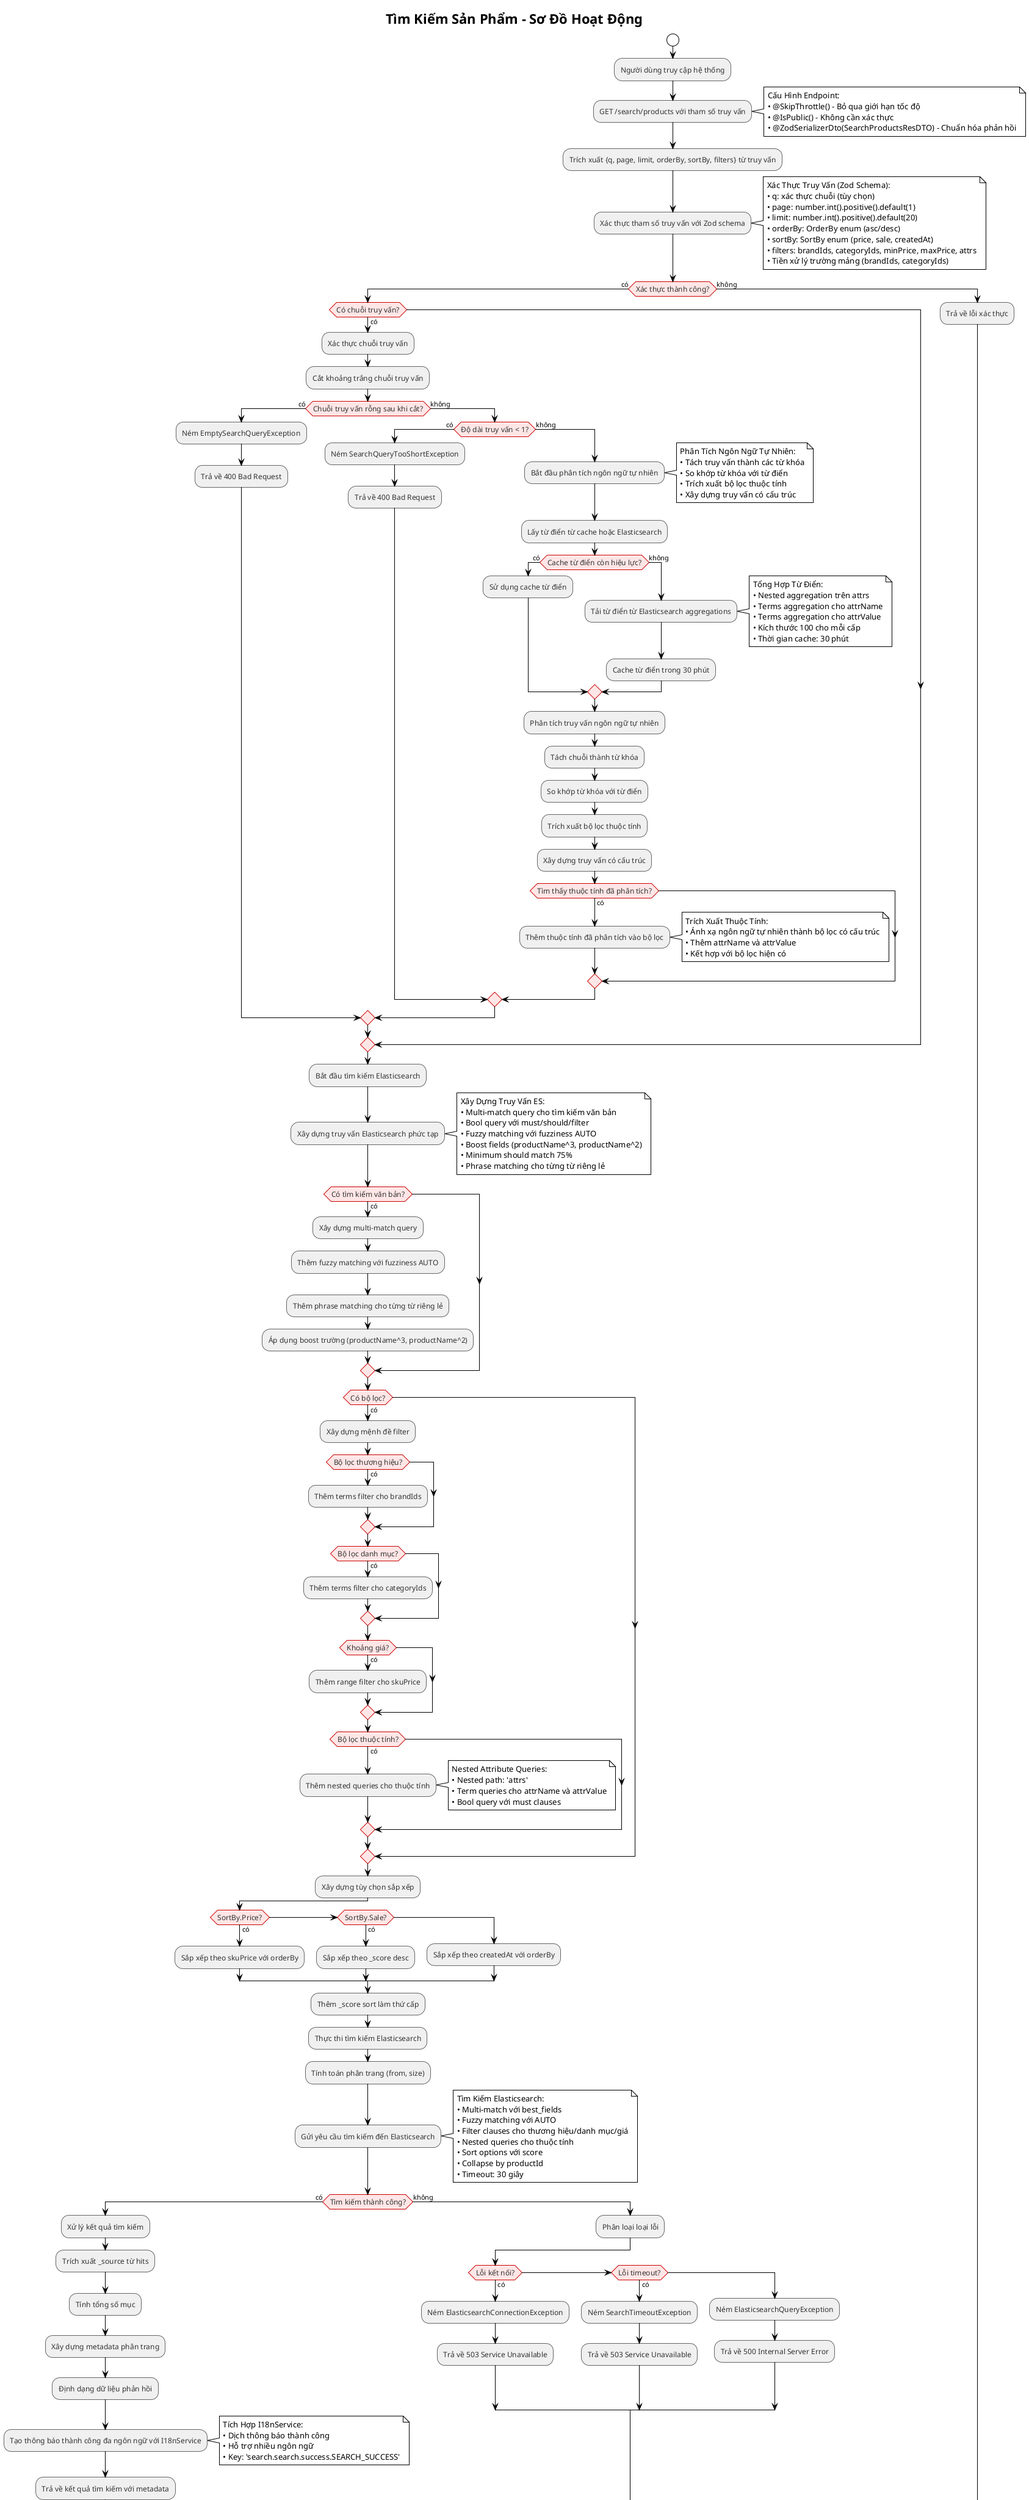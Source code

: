 @startuml Search Management Activity Diagram
!theme plain
skinparam backgroundColor #FFFFFF
skinparam activityFontSize 12
skinparam activityFontColor #333333
skinparam activityBorderColor #666666
skinparam activityBackgroundColor #F0F0F0
skinparam activityDiamondBackgroundColor #FFE6E6
skinparam activityDiamondBorderColor #CC0000

title Tìm Kiếm Sản Phẩm - Sơ Đồ Hoạt Động

start

:Người dùng truy cập hệ thống;

:GET /search/products với tham số truy vấn;
note right
Cấu Hình Endpoint:
• @SkipThrottle() - Bỏ qua giới hạn tốc độ
• @IsPublic() - Không cần xác thực
• @ZodSerializerDto(SearchProductsResDTO) - Chuẩn hóa phản hồi
end note

:Trích xuất {q, page, limit, orderBy, sortBy, filters} từ truy vấn;
:Xác thực tham số truy vấn với Zod schema;
note right
Xác Thực Truy Vấn (Zod Schema):
• q: xác thực chuỗi (tùy chọn)
• page: number.int().positive().default(1)
• limit: number.int().positive().default(20)
• orderBy: OrderBy enum (asc/desc)
• sortBy: SortBy enum (price, sale, createdAt)
• filters: brandIds, categoryIds, minPrice, maxPrice, attrs
• Tiền xử lý trường mảng (brandIds, categoryIds)
end note

if (Xác thực thành công?) then (có)
  if (Có chuỗi truy vấn?) then (có)
    :Xác thực chuỗi truy vấn;
    :Cắt khoảng trắng chuỗi truy vấn;
    if (Chuỗi truy vấn rỗng sau khi cắt?) then (có)
      :Ném EmptySearchQueryException;
      :Trả về 400 Bad Request;
    else (không)
      if (Độ dài truy vấn < 1?) then (có)
        :Ném SearchQueryTooShortException;
        :Trả về 400 Bad Request;
      else (không)
        :Bắt đầu phân tích ngôn ngữ tự nhiên;
        note right
          Phân Tích Ngôn Ngữ Tự Nhiên:
          • Tách truy vấn thành các từ khóa
          • So khớp từ khóa với từ điển
          • Trích xuất bộ lọc thuộc tính
          • Xây dựng truy vấn có cấu trúc
          end note
        :Lấy từ điển từ cache hoặc Elasticsearch;
        if (Cache từ điển còn hiệu lực?) then (có)
          :Sử dụng cache từ điển;
        else (không)
          :Tải từ điển từ Elasticsearch aggregations;
          note right
            Tổng Hợp Từ Điển:
            • Nested aggregation trên attrs
            • Terms aggregation cho attrName
            • Terms aggregation cho attrValue
            • Kích thước 100 cho mỗi cấp
            • Thời gian cache: 30 phút
            end note
          :Cache từ điển trong 30 phút;
        endif
        :Phân tích truy vấn ngôn ngữ tự nhiên;
        :Tách chuỗi thành từ khóa;
        :So khớp từ khóa với từ điển;
        :Trích xuất bộ lọc thuộc tính;
        :Xây dựng truy vấn có cấu trúc;
        if (Tìm thấy thuộc tính đã phân tích?) then (có)
          :Thêm thuộc tính đã phân tích vào bộ lọc;
          note right
            Trích Xuất Thuộc Tính:
            • Ánh xạ ngôn ngữ tự nhiên thành bộ lọc có cấu trúc
            • Thêm attrName và attrValue
            • Kết hợp với bộ lọc hiện có
            end note
        endif
      endif
    endif
  endif

  :Bắt đầu tìm kiếm Elasticsearch;
  :Xây dựng truy vấn Elasticsearch phức tạp;
  note right
    Xây Dựng Truy Vấn ES:
    • Multi-match query cho tìm kiếm văn bản
    • Bool query với must/should/filter
    • Fuzzy matching với fuzziness AUTO
    • Boost fields (productName^3, productName^2)
    • Minimum should match 75%
    • Phrase matching cho từng từ riêng lẻ
    end note

  if (Có tìm kiếm văn bản?) then (có)
    :Xây dựng multi-match query;
    :Thêm fuzzy matching với fuzziness AUTO;
    :Thêm phrase matching cho từng từ riêng lẻ;
    :Áp dụng boost trường (productName^3, productName^2);
  endif

  if (Có bộ lọc?) then (có)
    :Xây dựng mệnh đề filter;
    if (Bộ lọc thương hiệu?) then (có)
      :Thêm terms filter cho brandIds;
    endif
    if (Bộ lọc danh mục?) then (có)
      :Thêm terms filter cho categoryIds;
    endif
    if (Khoảng giá?) then (có)
      :Thêm range filter cho skuPrice;
    endif
    if (Bộ lọc thuộc tính?) then (có)
      :Thêm nested queries cho thuộc tính;
      note right
        Nested Attribute Queries:
        • Nested path: 'attrs'
        • Term queries cho attrName và attrValue
        • Bool query với must clauses
        end note
    endif
  endif

  :Xây dựng tùy chọn sắp xếp;
  if (SortBy.Price?) then (có)
    :Sắp xếp theo skuPrice với orderBy;
  elseif (SortBy.Sale?) then (có)
    :Sắp xếp theo _score desc;
  else
    :Sắp xếp theo createdAt với orderBy;
  endif
  :Thêm _score sort làm thứ cấp;

  :Thực thi tìm kiếm Elasticsearch;
  :Tính toán phân trang (from, size);
  :Gửi yêu cầu tìm kiếm đến Elasticsearch;
  note right
    Tìm Kiếm Elasticsearch:
    • Multi-match với best_fields
    • Fuzzy matching với AUTO
    • Filter clauses cho thương hiệu/danh mục/giá
    • Nested queries cho thuộc tính
    • Sort options với score
    • Collapse by productId
    • Timeout: 30 giây
    end note

  if (Tìm kiếm thành công?) then (có)
    :Xử lý kết quả tìm kiếm;
    :Trích xuất _source từ hits;
    :Tính tổng số mục;
    :Xây dựng metadata phân trang;
    :Định dạng dữ liệu phản hồi;
    :Tạo thông báo thành công đa ngôn ngữ với I18nService;
    note right
      Tích Hợp I18nService:
      • Dịch thông báo thành công
      • Hỗ trợ nhiều ngôn ngữ
      • Key: 'search.search.success.SEARCH_SUCCESS'
      end note
    :Trả về kết quả tìm kiếm với metadata;
  else (không)
    :Phân loại loại lỗi;
    if (Lỗi kết nối?) then (có)
      :Ném ElasticsearchConnectionException;
      :Trả về 503 Service Unavailable;
    elseif (Lỗi timeout?) then (có)
      :Ném SearchTimeoutException;
      :Trả về 503 Service Unavailable;
    else
      :Ném ElasticsearchQueryException;
      :Trả về 500 Internal Server Error;
    endif
  endif

else (không)
  :Trả về lỗi xác thực;
endif

:Hoàn thành hoạt động;

stop

@enduml
